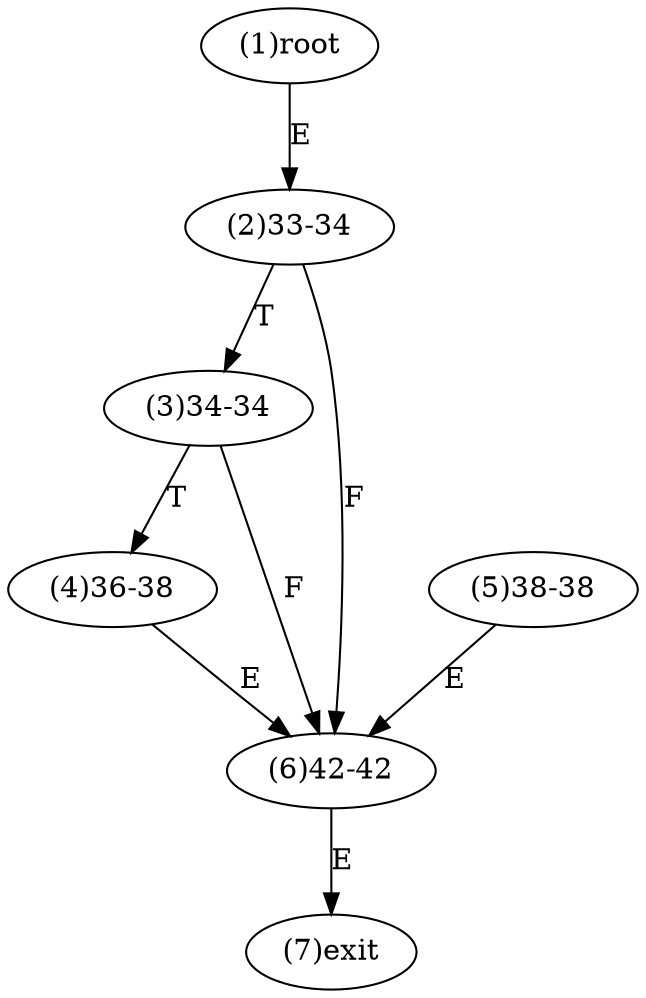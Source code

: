 digraph "" { 
1[ label="(1)root"];
2[ label="(2)33-34"];
3[ label="(3)34-34"];
4[ label="(4)36-38"];
5[ label="(5)38-38"];
6[ label="(6)42-42"];
7[ label="(7)exit"];
1->2[ label="E"];
2->6[ label="F"];
2->3[ label="T"];
3->6[ label="F"];
3->4[ label="T"];
4->6[ label="E"];
5->6[ label="E"];
6->7[ label="E"];
}